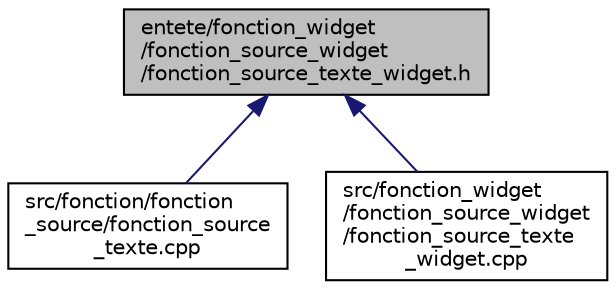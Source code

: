 digraph "entete/fonction_widget/fonction_source_widget/fonction_source_texte_widget.h"
{
  edge [fontname="Helvetica",fontsize="10",labelfontname="Helvetica",labelfontsize="10"];
  node [fontname="Helvetica",fontsize="10",shape=record];
  Node13 [label="entete/fonction_widget\l/fonction_source_widget\l/fonction_source_texte_widget.h",height=0.2,width=0.4,color="black", fillcolor="grey75", style="filled", fontcolor="black"];
  Node13 -> Node14 [dir="back",color="midnightblue",fontsize="10",style="solid",fontname="Helvetica"];
  Node14 [label="src/fonction/fonction\l_source/fonction_source\l_texte.cpp",height=0.2,width=0.4,color="black", fillcolor="white", style="filled",URL="$fonction__source__texte_8cpp.html"];
  Node13 -> Node15 [dir="back",color="midnightblue",fontsize="10",style="solid",fontname="Helvetica"];
  Node15 [label="src/fonction_widget\l/fonction_source_widget\l/fonction_source_texte\l_widget.cpp",height=0.2,width=0.4,color="black", fillcolor="white", style="filled",URL="$fonction__source__texte__widget_8cpp.html"];
}

